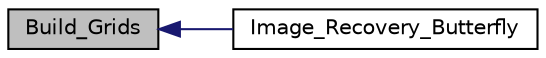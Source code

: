 digraph "Build_Grids"
{
  edge [fontname="Helvetica",fontsize="10",labelfontname="Helvetica",labelfontsize="10"];
  node [fontname="Helvetica",fontsize="10",shape=record];
  rankdir="LR";
  Node16 [label="Build_Grids",height=0.2,width=0.4,color="black", fillcolor="grey75", style="filled", fontcolor="black"];
  Node16 -> Node17 [dir="back",color="midnightblue",fontsize="10",style="solid"];
  Node17 [label="Image_Recovery_Butterfly",height=0.2,width=0.4,color="black", fillcolor="white", style="filled",URL="$_image___recovery_8h.html#a8f37a34ded6bb41f2a734c1218ef0dc7"];
}
